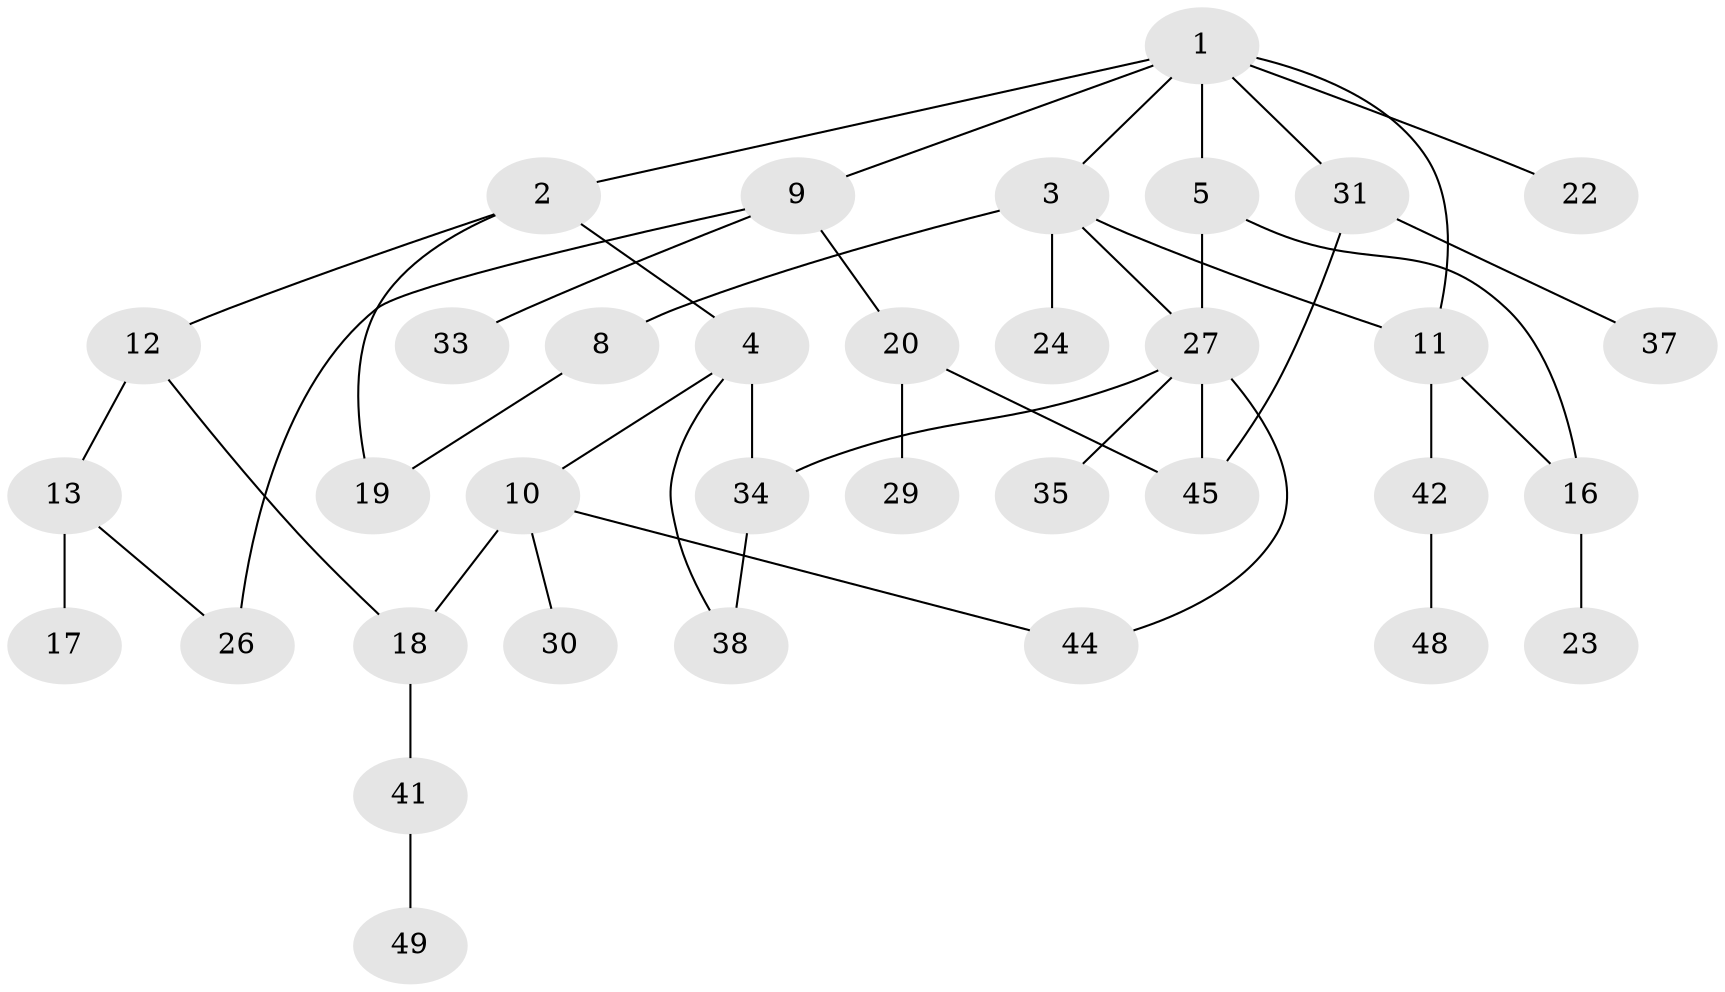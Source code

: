 // original degree distribution, {7: 0.02, 4: 0.12, 6: 0.04, 2: 0.4, 3: 0.14, 5: 0.02, 1: 0.26}
// Generated by graph-tools (version 1.1) at 2025/10/02/27/25 16:10:54]
// undirected, 35 vertices, 45 edges
graph export_dot {
graph [start="1"]
  node [color=gray90,style=filled];
  1 [super="+7"];
  2;
  3 [super="+28"];
  4 [super="+6"];
  5;
  8 [super="+50"];
  9 [super="+14"];
  10 [super="+39"];
  11 [super="+46"];
  12 [super="+15"];
  13;
  16 [super="+21"];
  17;
  18 [super="+25"];
  19;
  20;
  22;
  23;
  24;
  26;
  27 [super="+32"];
  29;
  30;
  31 [super="+40"];
  33;
  34 [super="+43"];
  35 [super="+36"];
  37;
  38;
  41;
  42;
  44;
  45 [super="+47"];
  48;
  49;
  1 -- 2;
  1 -- 3;
  1 -- 5;
  1 -- 9;
  1 -- 31;
  1 -- 22;
  1 -- 11;
  2 -- 4;
  2 -- 12;
  2 -- 19;
  3 -- 8;
  3 -- 11;
  3 -- 24;
  3 -- 27;
  4 -- 10;
  4 -- 34;
  4 -- 38;
  5 -- 16;
  5 -- 27;
  8 -- 19;
  9 -- 20;
  9 -- 33;
  9 -- 26;
  10 -- 30;
  10 -- 44;
  10 -- 18 [weight=2];
  11 -- 42;
  11 -- 16;
  12 -- 13;
  12 -- 18;
  13 -- 17;
  13 -- 26;
  16 -- 23;
  18 -- 41;
  20 -- 29;
  20 -- 45;
  27 -- 35;
  27 -- 45;
  27 -- 34;
  27 -- 44;
  31 -- 37;
  31 -- 45;
  34 -- 38;
  41 -- 49;
  42 -- 48;
}
